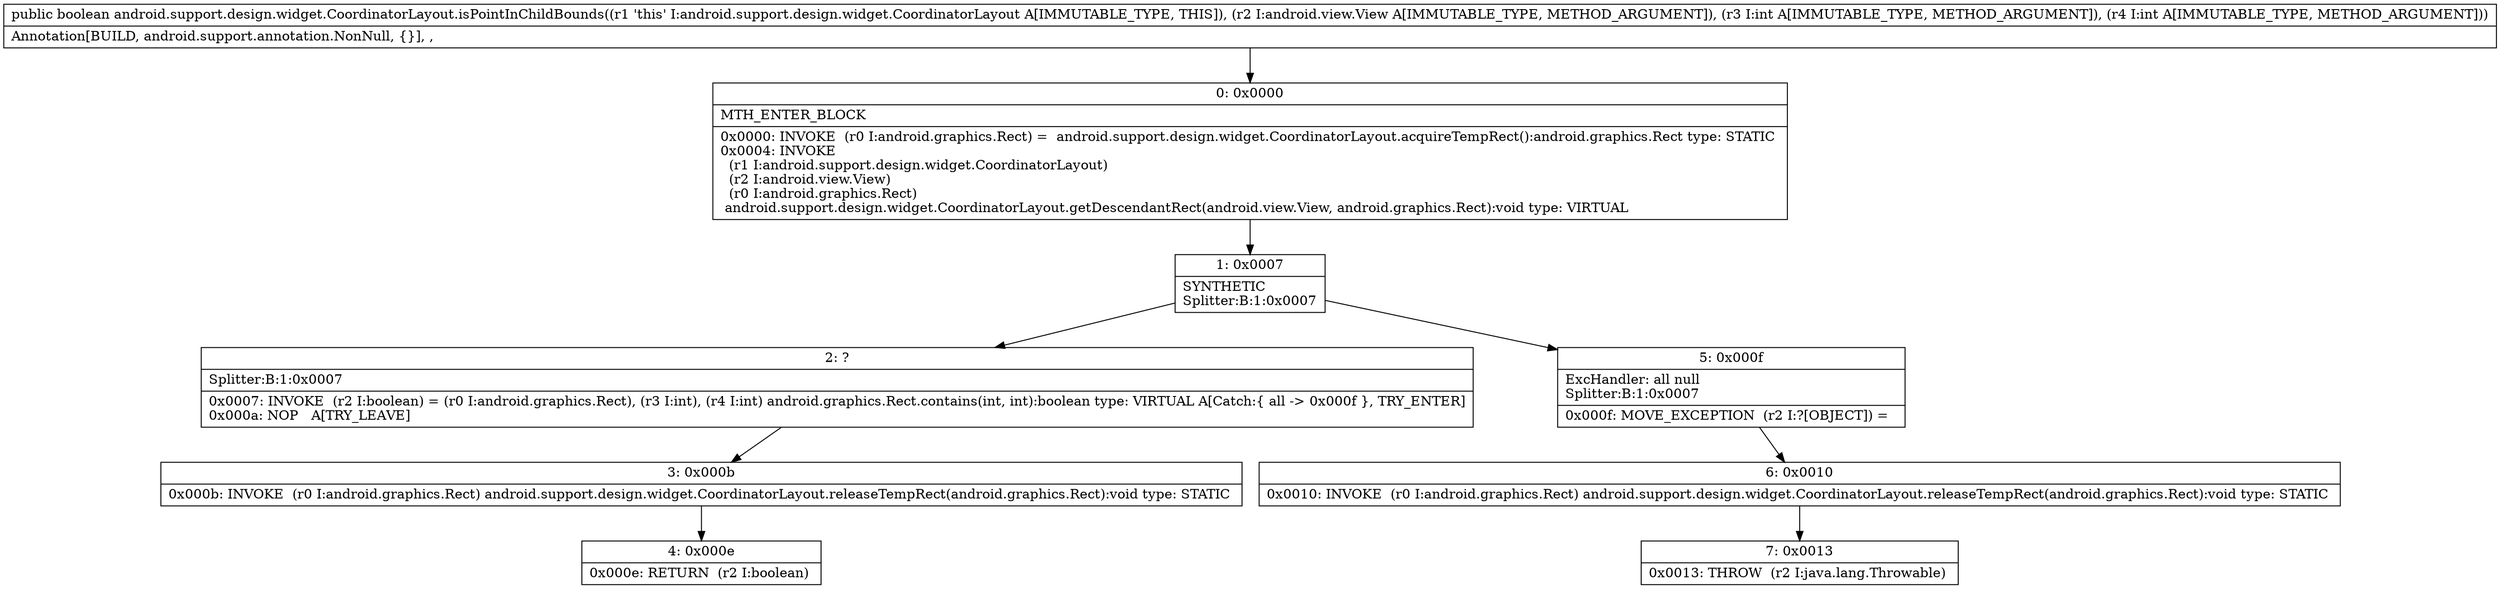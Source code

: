 digraph "CFG forandroid.support.design.widget.CoordinatorLayout.isPointInChildBounds(Landroid\/view\/View;II)Z" {
Node_0 [shape=record,label="{0\:\ 0x0000|MTH_ENTER_BLOCK\l|0x0000: INVOKE  (r0 I:android.graphics.Rect) =  android.support.design.widget.CoordinatorLayout.acquireTempRect():android.graphics.Rect type: STATIC \l0x0004: INVOKE  \l  (r1 I:android.support.design.widget.CoordinatorLayout)\l  (r2 I:android.view.View)\l  (r0 I:android.graphics.Rect)\l android.support.design.widget.CoordinatorLayout.getDescendantRect(android.view.View, android.graphics.Rect):void type: VIRTUAL \l}"];
Node_1 [shape=record,label="{1\:\ 0x0007|SYNTHETIC\lSplitter:B:1:0x0007\l}"];
Node_2 [shape=record,label="{2\:\ ?|Splitter:B:1:0x0007\l|0x0007: INVOKE  (r2 I:boolean) = (r0 I:android.graphics.Rect), (r3 I:int), (r4 I:int) android.graphics.Rect.contains(int, int):boolean type: VIRTUAL A[Catch:\{ all \-\> 0x000f \}, TRY_ENTER]\l0x000a: NOP   A[TRY_LEAVE]\l}"];
Node_3 [shape=record,label="{3\:\ 0x000b|0x000b: INVOKE  (r0 I:android.graphics.Rect) android.support.design.widget.CoordinatorLayout.releaseTempRect(android.graphics.Rect):void type: STATIC \l}"];
Node_4 [shape=record,label="{4\:\ 0x000e|0x000e: RETURN  (r2 I:boolean) \l}"];
Node_5 [shape=record,label="{5\:\ 0x000f|ExcHandler: all null\lSplitter:B:1:0x0007\l|0x000f: MOVE_EXCEPTION  (r2 I:?[OBJECT]) =  \l}"];
Node_6 [shape=record,label="{6\:\ 0x0010|0x0010: INVOKE  (r0 I:android.graphics.Rect) android.support.design.widget.CoordinatorLayout.releaseTempRect(android.graphics.Rect):void type: STATIC \l}"];
Node_7 [shape=record,label="{7\:\ 0x0013|0x0013: THROW  (r2 I:java.lang.Throwable) \l}"];
MethodNode[shape=record,label="{public boolean android.support.design.widget.CoordinatorLayout.isPointInChildBounds((r1 'this' I:android.support.design.widget.CoordinatorLayout A[IMMUTABLE_TYPE, THIS]), (r2 I:android.view.View A[IMMUTABLE_TYPE, METHOD_ARGUMENT]), (r3 I:int A[IMMUTABLE_TYPE, METHOD_ARGUMENT]), (r4 I:int A[IMMUTABLE_TYPE, METHOD_ARGUMENT]))  | Annotation[BUILD, android.support.annotation.NonNull, \{\}], , \l}"];
MethodNode -> Node_0;
Node_0 -> Node_1;
Node_1 -> Node_2;
Node_1 -> Node_5;
Node_2 -> Node_3;
Node_3 -> Node_4;
Node_5 -> Node_6;
Node_6 -> Node_7;
}

